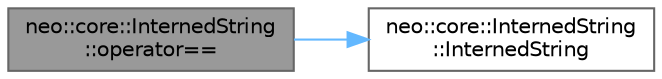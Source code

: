 digraph "neo::core::InternedString::operator=="
{
 // LATEX_PDF_SIZE
  bgcolor="transparent";
  edge [fontname=Helvetica,fontsize=10,labelfontname=Helvetica,labelfontsize=10];
  node [fontname=Helvetica,fontsize=10,shape=box,height=0.2,width=0.4];
  rankdir="LR";
  Node1 [id="Node000001",label="neo::core::InternedString\l::operator==",height=0.2,width=0.4,color="gray40", fillcolor="grey60", style="filled", fontcolor="black",tooltip=" "];
  Node1 -> Node2 [id="edge1_Node000001_Node000002",color="steelblue1",style="solid",tooltip=" "];
  Node2 [id="Node000002",label="neo::core::InternedString\l::InternedString",height=0.2,width=0.4,color="grey40", fillcolor="white", style="filled",URL="$classneo_1_1core_1_1_interned_string.html#a470d4cc9edf17c9cbbd9ad13aa2064cb",tooltip=" "];
}

